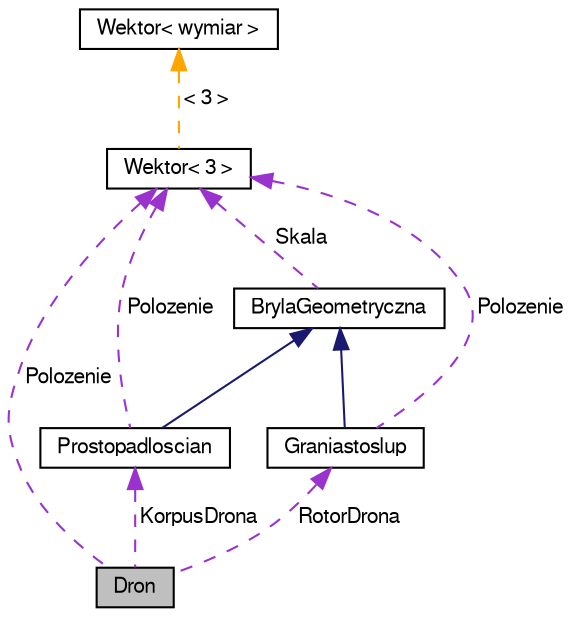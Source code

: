 digraph "Dron"
{
 // LATEX_PDF_SIZE
  edge [fontname="FreeSans",fontsize="10",labelfontname="FreeSans",labelfontsize="10"];
  node [fontname="FreeSans",fontsize="10",shape=record];
  Node1 [label="Dron",height=0.2,width=0.4,color="black", fillcolor="grey75", style="filled", fontcolor="black",tooltip="modeluje pojecie Drona"];
  Node2 -> Node1 [dir="back",color="darkorchid3",fontsize="10",style="dashed",label=" KorpusDrona" ,fontname="FreeSans"];
  Node2 [label="Prostopadloscian",height=0.2,width=0.4,color="black", fillcolor="white", style="filled",URL="$a00130.html",tooltip="modeluje pojecie Prostopadloscianu"];
  Node3 -> Node2 [dir="back",color="midnightblue",fontsize="10",style="solid",fontname="FreeSans"];
  Node3 [label="BrylaGeometryczna",height=0.2,width=0.4,color="black", fillcolor="white", style="filled",URL="$a00102.html",tooltip="modeluje pojecie Bryly geometrycznej"];
  Node4 -> Node3 [dir="back",color="darkorchid3",fontsize="10",style="dashed",label=" Skala" ,fontname="FreeSans"];
  Node4 [label="Wektor\< 3 \>",height=0.2,width=0.4,color="black", fillcolor="white", style="filled",URL="$a00138.html",tooltip=" "];
  Node5 -> Node4 [dir="back",color="orange",fontsize="10",style="dashed",label=" \< 3 \>" ,fontname="FreeSans"];
  Node5 [label="Wektor\< wymiar \>",height=0.2,width=0.4,color="black", fillcolor="white", style="filled",URL="$a00138.html",tooltip="modeluje pojecie Wektora o dowolnym rozmiarze"];
  Node4 -> Node2 [dir="back",color="darkorchid3",fontsize="10",style="dashed",label=" Polozenie" ,fontname="FreeSans"];
  Node4 -> Node1 [dir="back",color="darkorchid3",fontsize="10",style="dashed",label=" Polozenie" ,fontname="FreeSans"];
  Node6 -> Node1 [dir="back",color="darkorchid3",fontsize="10",style="dashed",label=" RotorDrona" ,fontname="FreeSans"];
  Node6 [label="Graniastoslup",height=0.2,width=0.4,color="black", fillcolor="white", style="filled",URL="$a00118.html",tooltip="modeluje pojecie Graniastoslupa"];
  Node3 -> Node6 [dir="back",color="midnightblue",fontsize="10",style="solid",fontname="FreeSans"];
  Node4 -> Node6 [dir="back",color="darkorchid3",fontsize="10",style="dashed",label=" Polozenie" ,fontname="FreeSans"];
}
